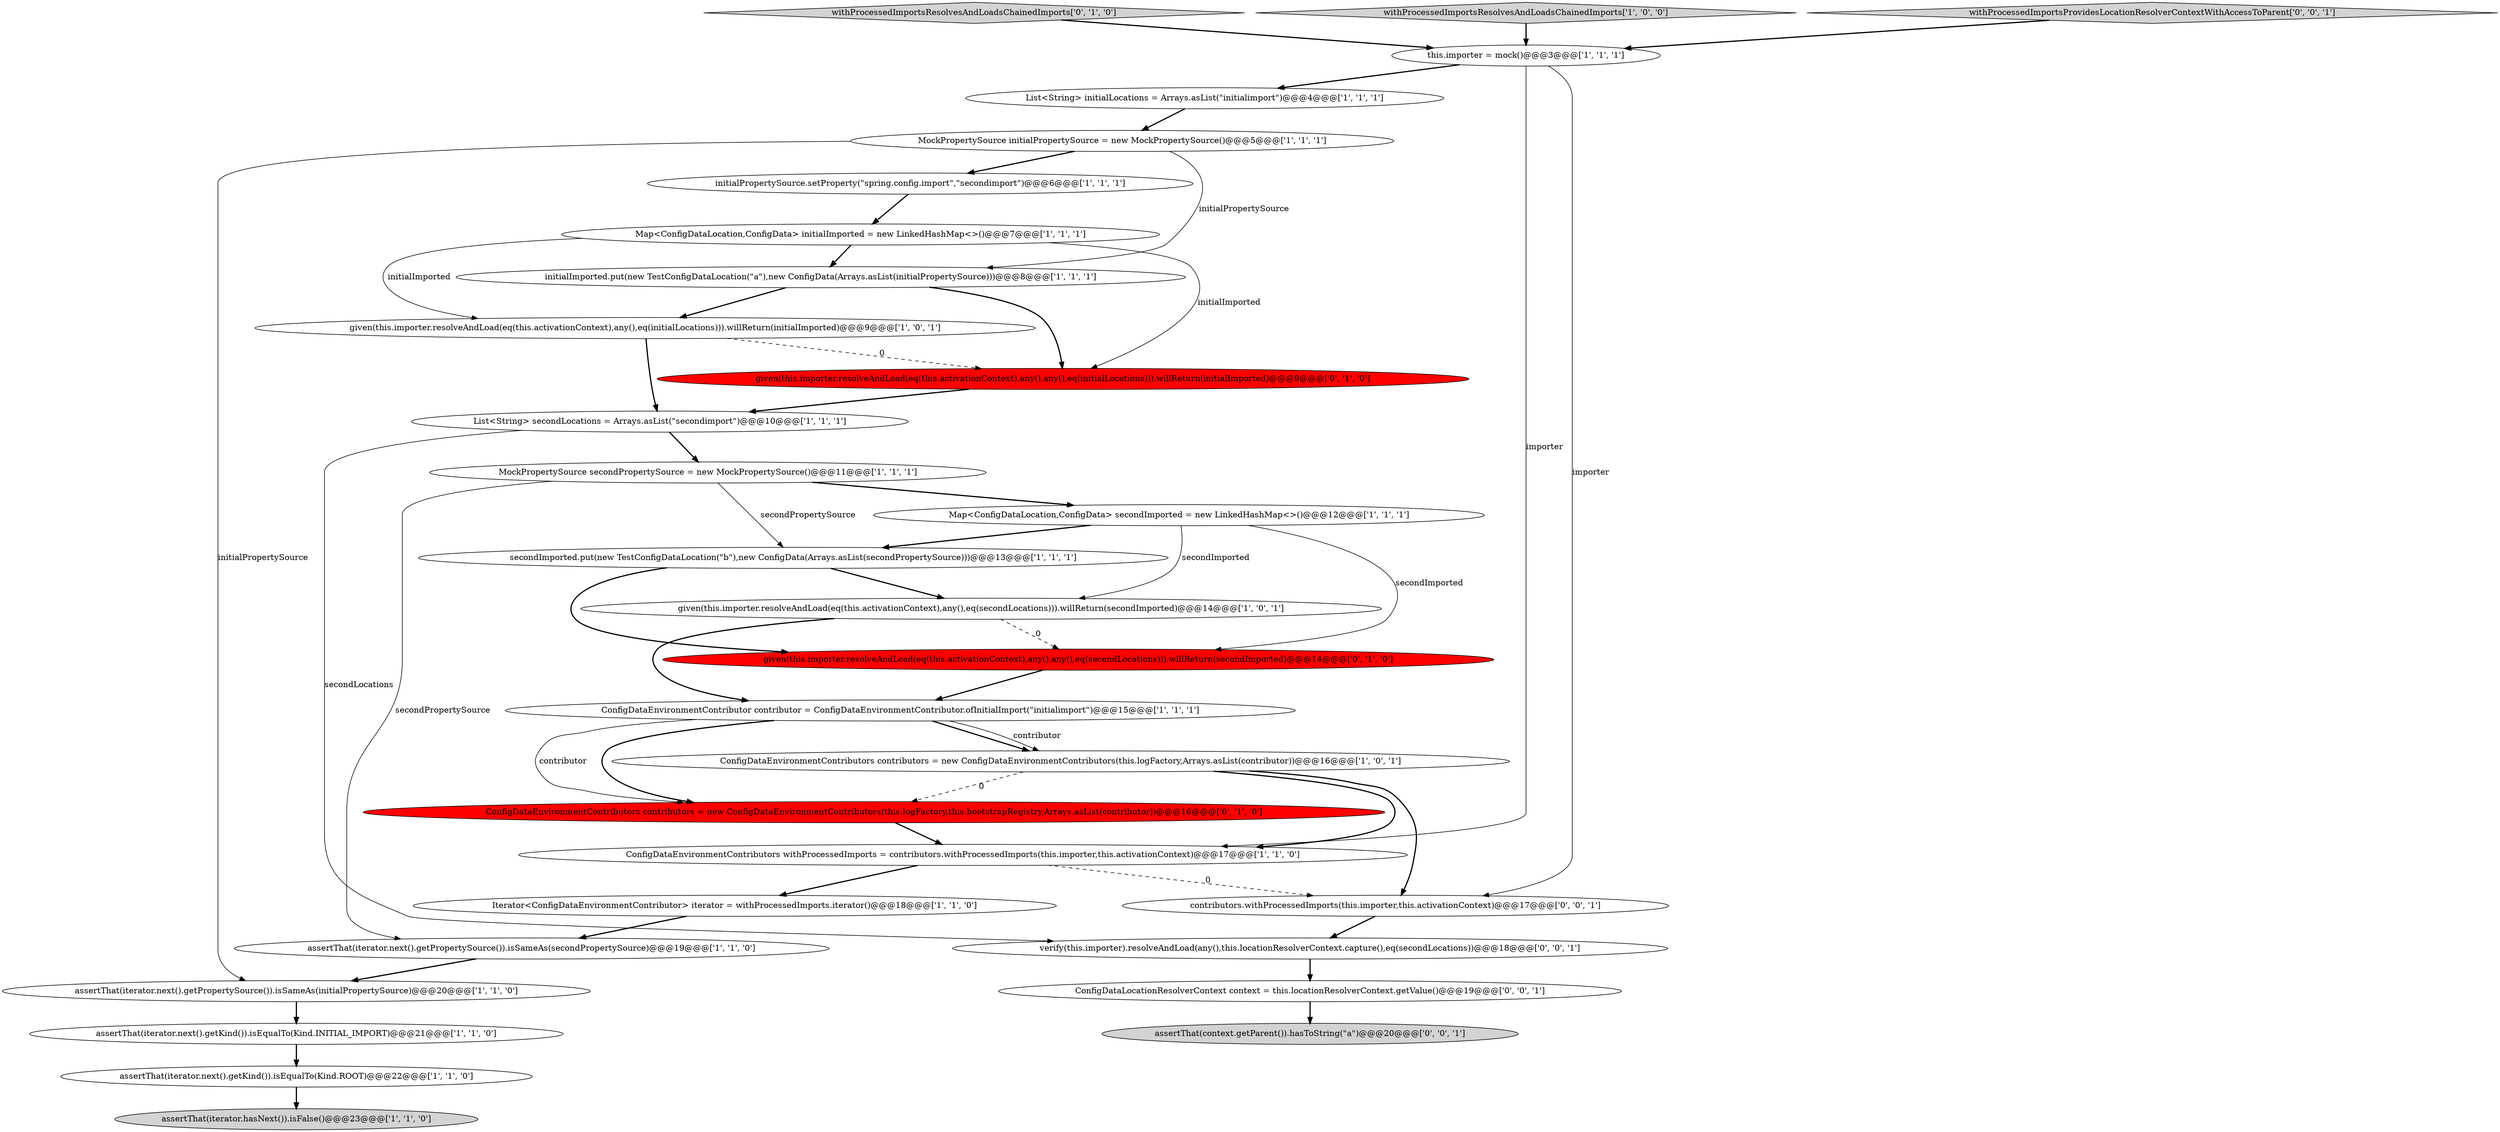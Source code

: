 digraph {
17 [style = filled, label = "List<String> secondLocations = Arrays.asList(\"secondimport\")@@@10@@@['1', '1', '1']", fillcolor = white, shape = ellipse image = "AAA0AAABBB1BBB"];
4 [style = filled, label = "initialImported.put(new TestConfigDataLocation(\"a\"),new ConfigData(Arrays.asList(initialPropertySource)))@@@8@@@['1', '1', '1']", fillcolor = white, shape = ellipse image = "AAA0AAABBB1BBB"];
10 [style = filled, label = "assertThat(iterator.next().getPropertySource()).isSameAs(secondPropertySource)@@@19@@@['1', '1', '0']", fillcolor = white, shape = ellipse image = "AAA0AAABBB1BBB"];
19 [style = filled, label = "secondImported.put(new TestConfigDataLocation(\"b\"),new ConfigData(Arrays.asList(secondPropertySource)))@@@13@@@['1', '1', '1']", fillcolor = white, shape = ellipse image = "AAA0AAABBB1BBB"];
29 [style = filled, label = "verify(this.importer).resolveAndLoad(any(),this.locationResolverContext.capture(),eq(secondLocations))@@@18@@@['0', '0', '1']", fillcolor = white, shape = ellipse image = "AAA0AAABBB3BBB"];
12 [style = filled, label = "Iterator<ConfigDataEnvironmentContributor> iterator = withProcessedImports.iterator()@@@18@@@['1', '1', '0']", fillcolor = white, shape = ellipse image = "AAA0AAABBB1BBB"];
2 [style = filled, label = "given(this.importer.resolveAndLoad(eq(this.activationContext),any(),eq(secondLocations))).willReturn(secondImported)@@@14@@@['1', '0', '1']", fillcolor = white, shape = ellipse image = "AAA0AAABBB1BBB"];
30 [style = filled, label = "assertThat(context.getParent()).hasToString(\"a\")@@@20@@@['0', '0', '1']", fillcolor = lightgray, shape = ellipse image = "AAA0AAABBB3BBB"];
25 [style = filled, label = "ConfigDataEnvironmentContributors contributors = new ConfigDataEnvironmentContributors(this.logFactory,this.bootstrapRegistry,Arrays.asList(contributor))@@@16@@@['0', '1', '0']", fillcolor = red, shape = ellipse image = "AAA1AAABBB2BBB"];
26 [style = filled, label = "contributors.withProcessedImports(this.importer,this.activationContext)@@@17@@@['0', '0', '1']", fillcolor = white, shape = ellipse image = "AAA0AAABBB3BBB"];
18 [style = filled, label = "Map<ConfigDataLocation,ConfigData> initialImported = new LinkedHashMap<>()@@@7@@@['1', '1', '1']", fillcolor = white, shape = ellipse image = "AAA0AAABBB1BBB"];
3 [style = filled, label = "ConfigDataEnvironmentContributors contributors = new ConfigDataEnvironmentContributors(this.logFactory,Arrays.asList(contributor))@@@16@@@['1', '0', '1']", fillcolor = white, shape = ellipse image = "AAA0AAABBB1BBB"];
11 [style = filled, label = "ConfigDataEnvironmentContributor contributor = ConfigDataEnvironmentContributor.ofInitialImport(\"initialimport\")@@@15@@@['1', '1', '1']", fillcolor = white, shape = ellipse image = "AAA0AAABBB1BBB"];
14 [style = filled, label = "ConfigDataEnvironmentContributors withProcessedImports = contributors.withProcessedImports(this.importer,this.activationContext)@@@17@@@['1', '1', '0']", fillcolor = white, shape = ellipse image = "AAA0AAABBB1BBB"];
24 [style = filled, label = "given(this.importer.resolveAndLoad(eq(this.activationContext),any(),any(),eq(secondLocations))).willReturn(secondImported)@@@14@@@['0', '1', '0']", fillcolor = red, shape = ellipse image = "AAA1AAABBB2BBB"];
0 [style = filled, label = "assertThat(iterator.next().getKind()).isEqualTo(Kind.INITIAL_IMPORT)@@@21@@@['1', '1', '0']", fillcolor = white, shape = ellipse image = "AAA0AAABBB1BBB"];
1 [style = filled, label = "initialPropertySource.setProperty(\"spring.config.import\",\"secondimport\")@@@6@@@['1', '1', '1']", fillcolor = white, shape = ellipse image = "AAA0AAABBB1BBB"];
7 [style = filled, label = "MockPropertySource initialPropertySource = new MockPropertySource()@@@5@@@['1', '1', '1']", fillcolor = white, shape = ellipse image = "AAA0AAABBB1BBB"];
6 [style = filled, label = "List<String> initialLocations = Arrays.asList(\"initialimport\")@@@4@@@['1', '1', '1']", fillcolor = white, shape = ellipse image = "AAA0AAABBB1BBB"];
23 [style = filled, label = "withProcessedImportsResolvesAndLoadsChainedImports['0', '1', '0']", fillcolor = lightgray, shape = diamond image = "AAA0AAABBB2BBB"];
9 [style = filled, label = "withProcessedImportsResolvesAndLoadsChainedImports['1', '0', '0']", fillcolor = lightgray, shape = diamond image = "AAA0AAABBB1BBB"];
13 [style = filled, label = "assertThat(iterator.next().getPropertySource()).isSameAs(initialPropertySource)@@@20@@@['1', '1', '0']", fillcolor = white, shape = ellipse image = "AAA0AAABBB1BBB"];
21 [style = filled, label = "MockPropertySource secondPropertySource = new MockPropertySource()@@@11@@@['1', '1', '1']", fillcolor = white, shape = ellipse image = "AAA0AAABBB1BBB"];
15 [style = filled, label = "assertThat(iterator.next().getKind()).isEqualTo(Kind.ROOT)@@@22@@@['1', '1', '0']", fillcolor = white, shape = ellipse image = "AAA0AAABBB1BBB"];
8 [style = filled, label = "given(this.importer.resolveAndLoad(eq(this.activationContext),any(),eq(initialLocations))).willReturn(initialImported)@@@9@@@['1', '0', '1']", fillcolor = white, shape = ellipse image = "AAA0AAABBB1BBB"];
16 [style = filled, label = "assertThat(iterator.hasNext()).isFalse()@@@23@@@['1', '1', '0']", fillcolor = lightgray, shape = ellipse image = "AAA0AAABBB1BBB"];
27 [style = filled, label = "ConfigDataLocationResolverContext context = this.locationResolverContext.getValue()@@@19@@@['0', '0', '1']", fillcolor = white, shape = ellipse image = "AAA0AAABBB3BBB"];
5 [style = filled, label = "Map<ConfigDataLocation,ConfigData> secondImported = new LinkedHashMap<>()@@@12@@@['1', '1', '1']", fillcolor = white, shape = ellipse image = "AAA0AAABBB1BBB"];
22 [style = filled, label = "given(this.importer.resolveAndLoad(eq(this.activationContext),any(),any(),eq(initialLocations))).willReturn(initialImported)@@@9@@@['0', '1', '0']", fillcolor = red, shape = ellipse image = "AAA1AAABBB2BBB"];
28 [style = filled, label = "withProcessedImportsProvidesLocationResolverContextWithAccessToParent['0', '0', '1']", fillcolor = lightgray, shape = diamond image = "AAA0AAABBB3BBB"];
20 [style = filled, label = "this.importer = mock()@@@3@@@['1', '1', '1']", fillcolor = white, shape = ellipse image = "AAA0AAABBB1BBB"];
23->20 [style = bold, label=""];
7->1 [style = bold, label=""];
7->4 [style = solid, label="initialPropertySource"];
5->24 [style = solid, label="secondImported"];
28->20 [style = bold, label=""];
20->14 [style = solid, label="importer"];
18->22 [style = solid, label="initialImported"];
26->29 [style = bold, label=""];
27->30 [style = bold, label=""];
3->14 [style = bold, label=""];
18->8 [style = solid, label="initialImported"];
3->26 [style = bold, label=""];
1->18 [style = bold, label=""];
9->20 [style = bold, label=""];
21->10 [style = solid, label="secondPropertySource"];
19->2 [style = bold, label=""];
20->6 [style = bold, label=""];
25->14 [style = bold, label=""];
15->16 [style = bold, label=""];
11->25 [style = solid, label="contributor"];
0->15 [style = bold, label=""];
14->26 [style = dashed, label="0"];
19->24 [style = bold, label=""];
5->2 [style = solid, label="secondImported"];
8->17 [style = bold, label=""];
5->19 [style = bold, label=""];
21->5 [style = bold, label=""];
29->27 [style = bold, label=""];
8->22 [style = dashed, label="0"];
21->19 [style = solid, label="secondPropertySource"];
12->10 [style = bold, label=""];
18->4 [style = bold, label=""];
10->13 [style = bold, label=""];
11->3 [style = bold, label=""];
24->11 [style = bold, label=""];
7->13 [style = solid, label="initialPropertySource"];
14->12 [style = bold, label=""];
22->17 [style = bold, label=""];
4->8 [style = bold, label=""];
2->24 [style = dashed, label="0"];
11->3 [style = solid, label="contributor"];
6->7 [style = bold, label=""];
17->21 [style = bold, label=""];
4->22 [style = bold, label=""];
2->11 [style = bold, label=""];
17->29 [style = solid, label="secondLocations"];
11->25 [style = bold, label=""];
13->0 [style = bold, label=""];
20->26 [style = solid, label="importer"];
3->25 [style = dashed, label="0"];
}
